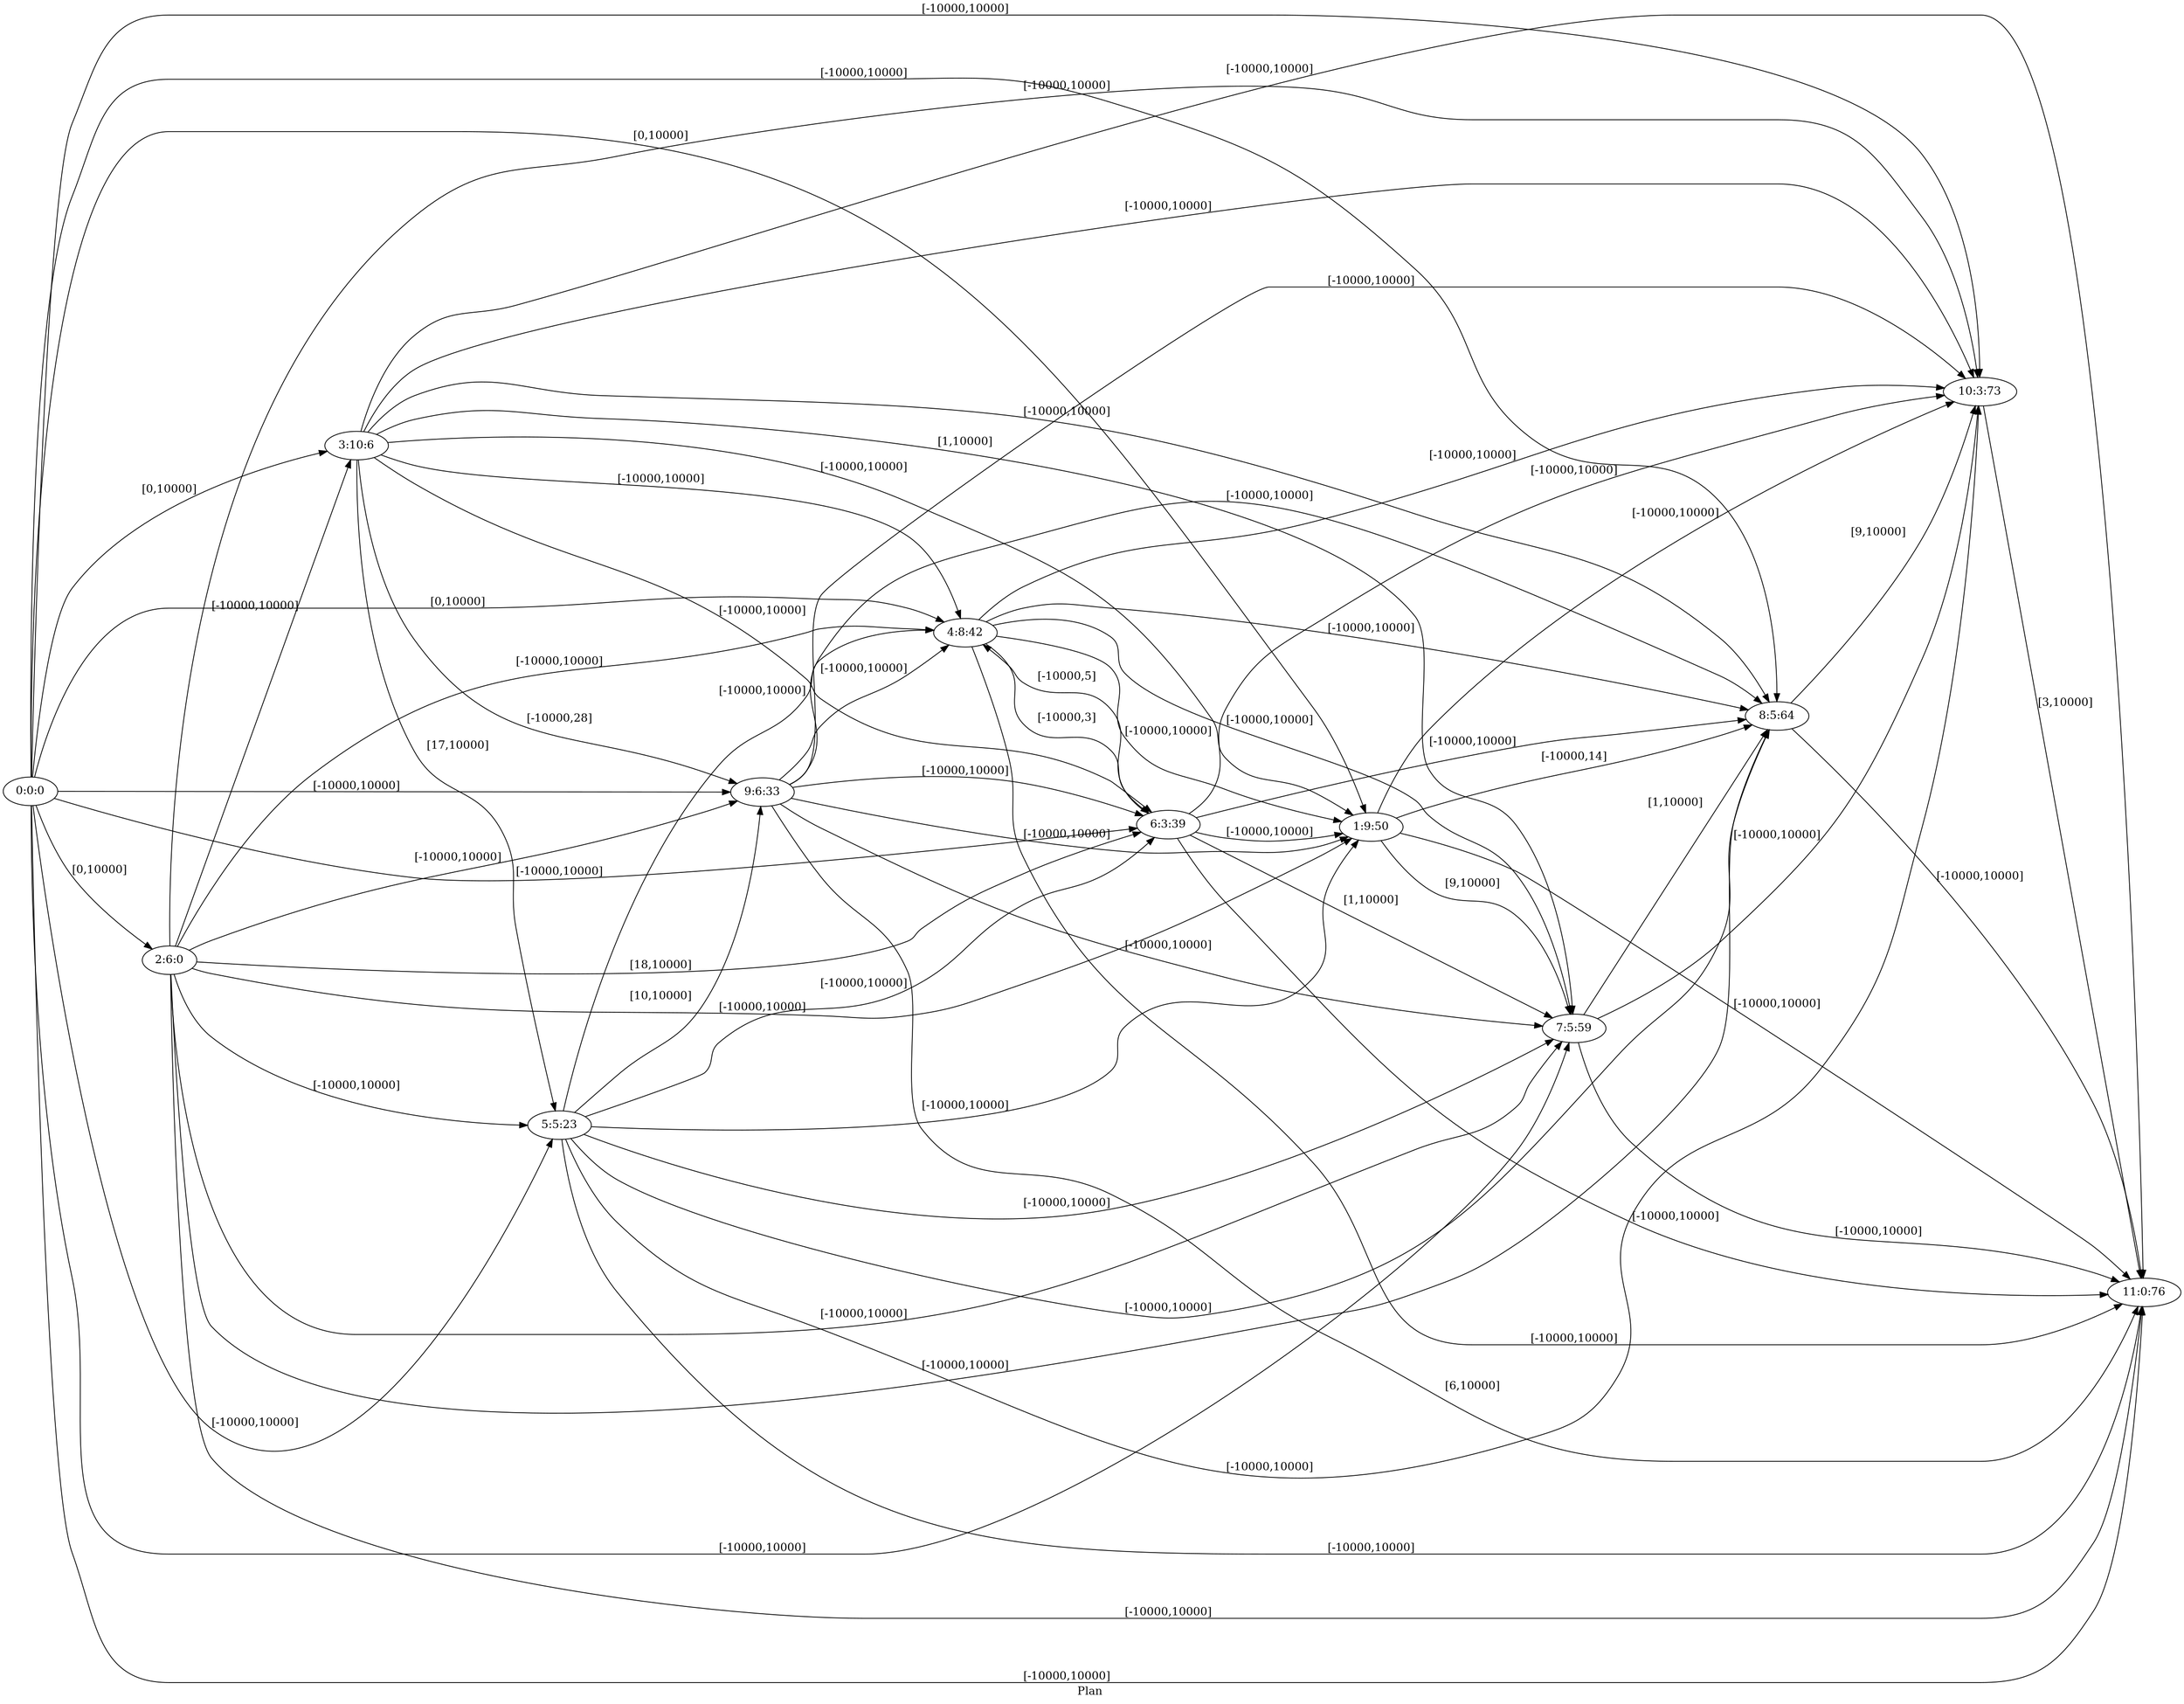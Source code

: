 digraph G {
 rankdir = LR;
 nodesep = .45; 
 size = 30;
label="Plan ";
 fldt = 0.391246;
"0:0:0"->"1:9:50"[ label = "[0,10000]"];
"0:0:0"->"2:6:0"[ label = "[0,10000]"];
"0:0:0"->"3:10:6"[ label = "[0,10000]"];
"0:0:0"->"4:8:42"[ label = "[0,10000]"];
"0:0:0"->"5:5:23"[ label = "[-10000,10000]"];
"0:0:0"->"6:3:39"[ label = "[-10000,10000]"];
"0:0:0"->"7:5:59"[ label = "[-10000,10000]"];
"0:0:0"->"8:5:64"[ label = "[-10000,10000]"];
"0:0:0"->"9:6:33"[ label = "[-10000,10000]"];
"0:0:0"->"10:3:73"[ label = "[-10000,10000]"];
"0:0:0"->"11:0:76"[ label = "[-10000,10000]"];
"1:9:50"->"7:5:59"[ label = "[9,10000]"];
"1:9:50"->"8:5:64"[ label = "[-10000,14]"];
"1:9:50"->"10:3:73"[ label = "[-10000,10000]"];
"1:9:50"->"11:0:76"[ label = "[-10000,10000]"];
"2:6:0"->"1:9:50"[ label = "[-10000,10000]"];
"2:6:0"->"3:10:6"[ label = "[-10000,10000]"];
"2:6:0"->"4:8:42"[ label = "[-10000,10000]"];
"2:6:0"->"5:5:23"[ label = "[-10000,10000]"];
"2:6:0"->"6:3:39"[ label = "[18,10000]"];
"2:6:0"->"7:5:59"[ label = "[-10000,10000]"];
"2:6:0"->"8:5:64"[ label = "[-10000,10000]"];
"2:6:0"->"9:6:33"[ label = "[-10000,10000]"];
"2:6:0"->"10:3:73"[ label = "[-10000,10000]"];
"2:6:0"->"11:0:76"[ label = "[-10000,10000]"];
"3:10:6"->"1:9:50"[ label = "[-10000,10000]"];
"3:10:6"->"4:8:42"[ label = "[-10000,10000]"];
"3:10:6"->"5:5:23"[ label = "[17,10000]"];
"3:10:6"->"6:3:39"[ label = "[-10000,10000]"];
"3:10:6"->"7:5:59"[ label = "[1,10000]"];
"3:10:6"->"8:5:64"[ label = "[-10000,10000]"];
"3:10:6"->"9:6:33"[ label = "[-10000,28]"];
"3:10:6"->"10:3:73"[ label = "[-10000,10000]"];
"3:10:6"->"11:0:76"[ label = "[-10000,10000]"];
"4:8:42"->"1:9:50"[ label = "[-10000,10000]"];
"4:8:42"->"6:3:39"[ label = "[-10000,3]"];
"4:8:42"->"7:5:59"[ label = "[-10000,10000]"];
"4:8:42"->"8:5:64"[ label = "[-10000,10000]"];
"4:8:42"->"10:3:73"[ label = "[-10000,10000]"];
"4:8:42"->"11:0:76"[ label = "[-10000,10000]"];
"5:5:23"->"1:9:50"[ label = "[-10000,10000]"];
"5:5:23"->"4:8:42"[ label = "[-10000,10000]"];
"5:5:23"->"6:3:39"[ label = "[-10000,10000]"];
"5:5:23"->"7:5:59"[ label = "[-10000,10000]"];
"5:5:23"->"8:5:64"[ label = "[-10000,10000]"];
"5:5:23"->"9:6:33"[ label = "[10,10000]"];
"5:5:23"->"10:3:73"[ label = "[-10000,10000]"];
"5:5:23"->"11:0:76"[ label = "[-10000,10000]"];
"6:3:39"->"1:9:50"[ label = "[-10000,10000]"];
"6:3:39"->"4:8:42"[ label = "[-10000,5]"];
"6:3:39"->"7:5:59"[ label = "[1,10000]"];
"6:3:39"->"8:5:64"[ label = "[-10000,10000]"];
"6:3:39"->"10:3:73"[ label = "[-10000,10000]"];
"6:3:39"->"11:0:76"[ label = "[-10000,10000]"];
"7:5:59"->"8:5:64"[ label = "[1,10000]"];
"7:5:59"->"10:3:73"[ label = "[-10000,10000]"];
"7:5:59"->"11:0:76"[ label = "[-10000,10000]"];
"8:5:64"->"10:3:73"[ label = "[9,10000]"];
"8:5:64"->"11:0:76"[ label = "[-10000,10000]"];
"9:6:33"->"1:9:50"[ label = "[-10000,10000]"];
"9:6:33"->"4:8:42"[ label = "[-10000,10000]"];
"9:6:33"->"6:3:39"[ label = "[-10000,10000]"];
"9:6:33"->"7:5:59"[ label = "[-10000,10000]"];
"9:6:33"->"8:5:64"[ label = "[-10000,10000]"];
"9:6:33"->"10:3:73"[ label = "[-10000,10000]"];
"9:6:33"->"11:0:76"[ label = "[6,10000]"];
"10:3:73"->"11:0:76"[ label = "[3,10000]"];
}
